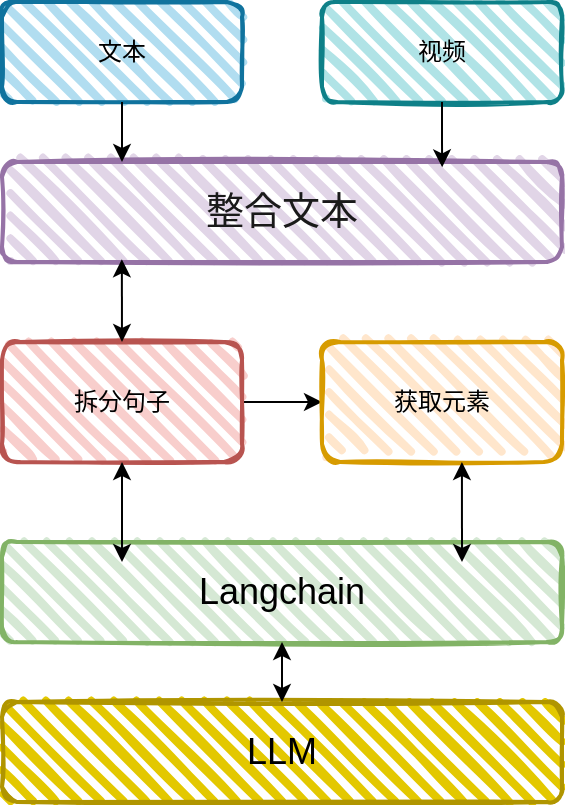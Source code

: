 <mxfile version="24.7.16">
  <diagram name="第 1 页" id="gYU9W0TBQRhG5-N19RFS">
    <mxGraphModel dx="1434" dy="900" grid="1" gridSize="10" guides="1" tooltips="1" connect="1" arrows="1" fold="1" page="1" pageScale="1" pageWidth="827" pageHeight="1169" math="0" shadow="0">
      <root>
        <mxCell id="0" />
        <mxCell id="1" parent="0" />
        <mxCell id="h4a_0MuscMIAsqZkccJg-1" value="&lt;font style=&quot;font-size: 18px;&quot;&gt;LLM&lt;/font&gt;" style="rounded=1;whiteSpace=wrap;html=1;strokeWidth=2;fillWeight=4;hachureGap=8;hachureAngle=45;fillColor=#e3c800;sketch=1;fontColor=#000000;strokeColor=#B09500;" parent="1" vertex="1">
          <mxGeometry x="360" y="430" width="280" height="50" as="geometry" />
        </mxCell>
        <mxCell id="h4a_0MuscMIAsqZkccJg-2" value="&lt;span style=&quot;font-size: 18px;&quot;&gt;Langchain&lt;/span&gt;" style="rounded=1;whiteSpace=wrap;html=1;strokeWidth=2;fillWeight=4;hachureGap=8;hachureAngle=45;fillColor=#d5e8d4;sketch=1;strokeColor=#82b366;" parent="1" vertex="1">
          <mxGeometry x="360" y="350" width="280" height="50" as="geometry" />
        </mxCell>
        <mxCell id="h4a_0MuscMIAsqZkccJg-7" style="edgeStyle=orthogonalEdgeStyle;rounded=0;orthogonalLoop=1;jettySize=auto;html=1;entryX=0;entryY=0.5;entryDx=0;entryDy=0;" parent="1" source="h4a_0MuscMIAsqZkccJg-4" target="h4a_0MuscMIAsqZkccJg-5" edge="1">
          <mxGeometry relative="1" as="geometry" />
        </mxCell>
        <mxCell id="h4a_0MuscMIAsqZkccJg-4" value="拆分句子" style="rounded=1;whiteSpace=wrap;html=1;strokeWidth=2;fillWeight=4;hachureGap=8;hachureAngle=45;fillColor=#f8cecc;sketch=1;strokeColor=#b85450;" parent="1" vertex="1">
          <mxGeometry x="360" y="250" width="120" height="60" as="geometry" />
        </mxCell>
        <mxCell id="h4a_0MuscMIAsqZkccJg-5" value="获取元素" style="rounded=1;whiteSpace=wrap;html=1;strokeWidth=2;fillWeight=4;hachureGap=8;hachureAngle=45;fillColor=#ffe6cc;sketch=1;strokeColor=#d79b00;" parent="1" vertex="1">
          <mxGeometry x="520" y="250" width="120" height="60" as="geometry" />
        </mxCell>
        <mxCell id="h4a_0MuscMIAsqZkccJg-6" value="&lt;font color=&quot;#1a1a1a&quot; style=&quot;font-size: 19px;&quot;&gt;整合文本&lt;/font&gt;" style="rounded=1;whiteSpace=wrap;html=1;strokeWidth=2;fillWeight=4;hachureGap=8;hachureAngle=45;fillColor=#e1d5e7;sketch=1;strokeColor=#9673a6;" parent="1" vertex="1">
          <mxGeometry x="360" y="160" width="280" height="50" as="geometry" />
        </mxCell>
        <mxCell id="h4a_0MuscMIAsqZkccJg-21" value="" style="endArrow=classic;startArrow=classic;html=1;rounded=0;entryX=0.5;entryY=1;entryDx=0;entryDy=0;exitX=0.5;exitY=0;exitDx=0;exitDy=0;" parent="1" source="h4a_0MuscMIAsqZkccJg-1" target="h4a_0MuscMIAsqZkccJg-2" edge="1">
          <mxGeometry width="50" height="50" relative="1" as="geometry">
            <mxPoint x="390" y="480" as="sourcePoint" />
            <mxPoint x="440" y="430" as="targetPoint" />
          </mxGeometry>
        </mxCell>
        <mxCell id="h4a_0MuscMIAsqZkccJg-22" value="" style="endArrow=classic;startArrow=classic;html=1;rounded=0;entryX=0.5;entryY=1;entryDx=0;entryDy=0;" parent="1" target="h4a_0MuscMIAsqZkccJg-4" edge="1">
          <mxGeometry width="50" height="50" relative="1" as="geometry">
            <mxPoint x="420" y="360" as="sourcePoint" />
            <mxPoint x="440" y="430" as="targetPoint" />
          </mxGeometry>
        </mxCell>
        <mxCell id="h4a_0MuscMIAsqZkccJg-23" value="" style="endArrow=classic;startArrow=classic;html=1;rounded=0;entryX=0.583;entryY=1;entryDx=0;entryDy=0;entryPerimeter=0;" parent="1" target="h4a_0MuscMIAsqZkccJg-5" edge="1">
          <mxGeometry width="50" height="50" relative="1" as="geometry">
            <mxPoint x="590" y="360" as="sourcePoint" />
            <mxPoint x="590" y="320" as="targetPoint" />
          </mxGeometry>
        </mxCell>
        <mxCell id="h4a_0MuscMIAsqZkccJg-25" value="" style="endArrow=classic;startArrow=classic;html=1;rounded=0;entryX=0.214;entryY=0.973;entryDx=0;entryDy=0;entryPerimeter=0;" parent="1" target="h4a_0MuscMIAsqZkccJg-6" edge="1">
          <mxGeometry width="50" height="50" relative="1" as="geometry">
            <mxPoint x="420" y="250" as="sourcePoint" />
            <mxPoint x="419.5" y="230" as="targetPoint" />
          </mxGeometry>
        </mxCell>
        <mxCell id="h4a_0MuscMIAsqZkccJg-26" value="文本" style="rounded=1;whiteSpace=wrap;html=1;strokeWidth=2;fillWeight=4;hachureGap=8;hachureAngle=45;fillColor=#b1ddf0;sketch=1;strokeColor=#10739e;" parent="1" vertex="1">
          <mxGeometry x="360" y="80" width="120" height="50" as="geometry" />
        </mxCell>
        <mxCell id="h4a_0MuscMIAsqZkccJg-27" value="视频" style="rounded=1;whiteSpace=wrap;html=1;strokeWidth=2;fillWeight=4;hachureGap=8;hachureAngle=45;fillColor=#b0e3e6;sketch=1;strokeColor=#0e8088;" parent="1" vertex="1">
          <mxGeometry x="520" y="80" width="120" height="50" as="geometry" />
        </mxCell>
        <mxCell id="h4a_0MuscMIAsqZkccJg-30" style="edgeStyle=orthogonalEdgeStyle;rounded=0;orthogonalLoop=1;jettySize=auto;html=1;" parent="1" source="h4a_0MuscMIAsqZkccJg-26" edge="1">
          <mxGeometry relative="1" as="geometry">
            <mxPoint x="420" y="160" as="targetPoint" />
          </mxGeometry>
        </mxCell>
        <mxCell id="h4a_0MuscMIAsqZkccJg-31" style="edgeStyle=orthogonalEdgeStyle;rounded=0;orthogonalLoop=1;jettySize=auto;html=1;entryX=0.786;entryY=0.053;entryDx=0;entryDy=0;entryPerimeter=0;" parent="1" source="h4a_0MuscMIAsqZkccJg-27" target="h4a_0MuscMIAsqZkccJg-6" edge="1">
          <mxGeometry relative="1" as="geometry" />
        </mxCell>
      </root>
    </mxGraphModel>
  </diagram>
</mxfile>
